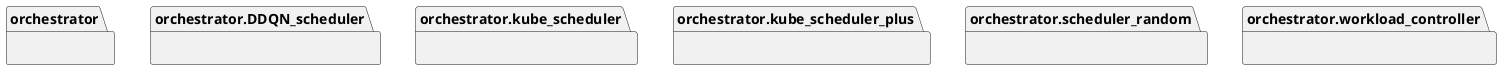 @startuml packages_orchestrator
set namespaceSeparator none
package "orchestrator" as orchestrator {
}
package "orchestrator.DDQN_scheduler" as orchestrator.DDQN_scheduler {
}
package "orchestrator.kube_scheduler" as orchestrator.kube_scheduler {
}
package "orchestrator.kube_scheduler_plus" as orchestrator.kube_scheduler_plus {
}
package "orchestrator.scheduler_random" as orchestrator.scheduler_random {
}
package "orchestrator.workload_controller" as orchestrator.workload_controller {
}
@enduml
